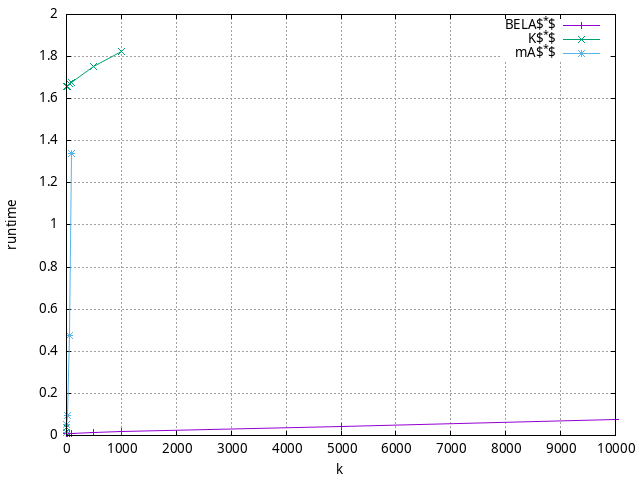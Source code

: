 #!/usr/bin/gnuplot
# -*- coding: utf-8 -*-
#
# results/maps/unit/10/random512-10.heuristic.unit.runtime.gnuplot
#
# Started on 04/02/2024 19:55:46
# Author: Carlos Linares López
set grid
set xlabel "k"
set ylabel "runtime"

set terminal png enhanced font "Ariel,10"
set output 'random512-10.heuristic.unit.runtime.png'

plot "-" title "BELA$^*$"      with linesp, "-" title "K$^*$"      with linesp, "-" title "mA$^*$"      with linesp

	1 0.0095319015
	5 0.0091299487
	10 0.0092643903
	50 0.0099173531
	100 0.010432438399999999
	500 0.0134595168
	1000 0.016826354
	5000 0.042469361000000004
	10000 0.07576407900000001
end
	1 0.038943073
	5 1.6595031600000005
	10 1.6566014800000002
	50 1.6741290300000002
	100 1.67907859
	500 1.7537440199999998
	1000 1.8245922300000001
end
	1 0.015921115700000002
	5 0.05150346000000001
	10 0.09579583800000002
	50 0.47699214999999995
	100 1.3410743299999996
end
